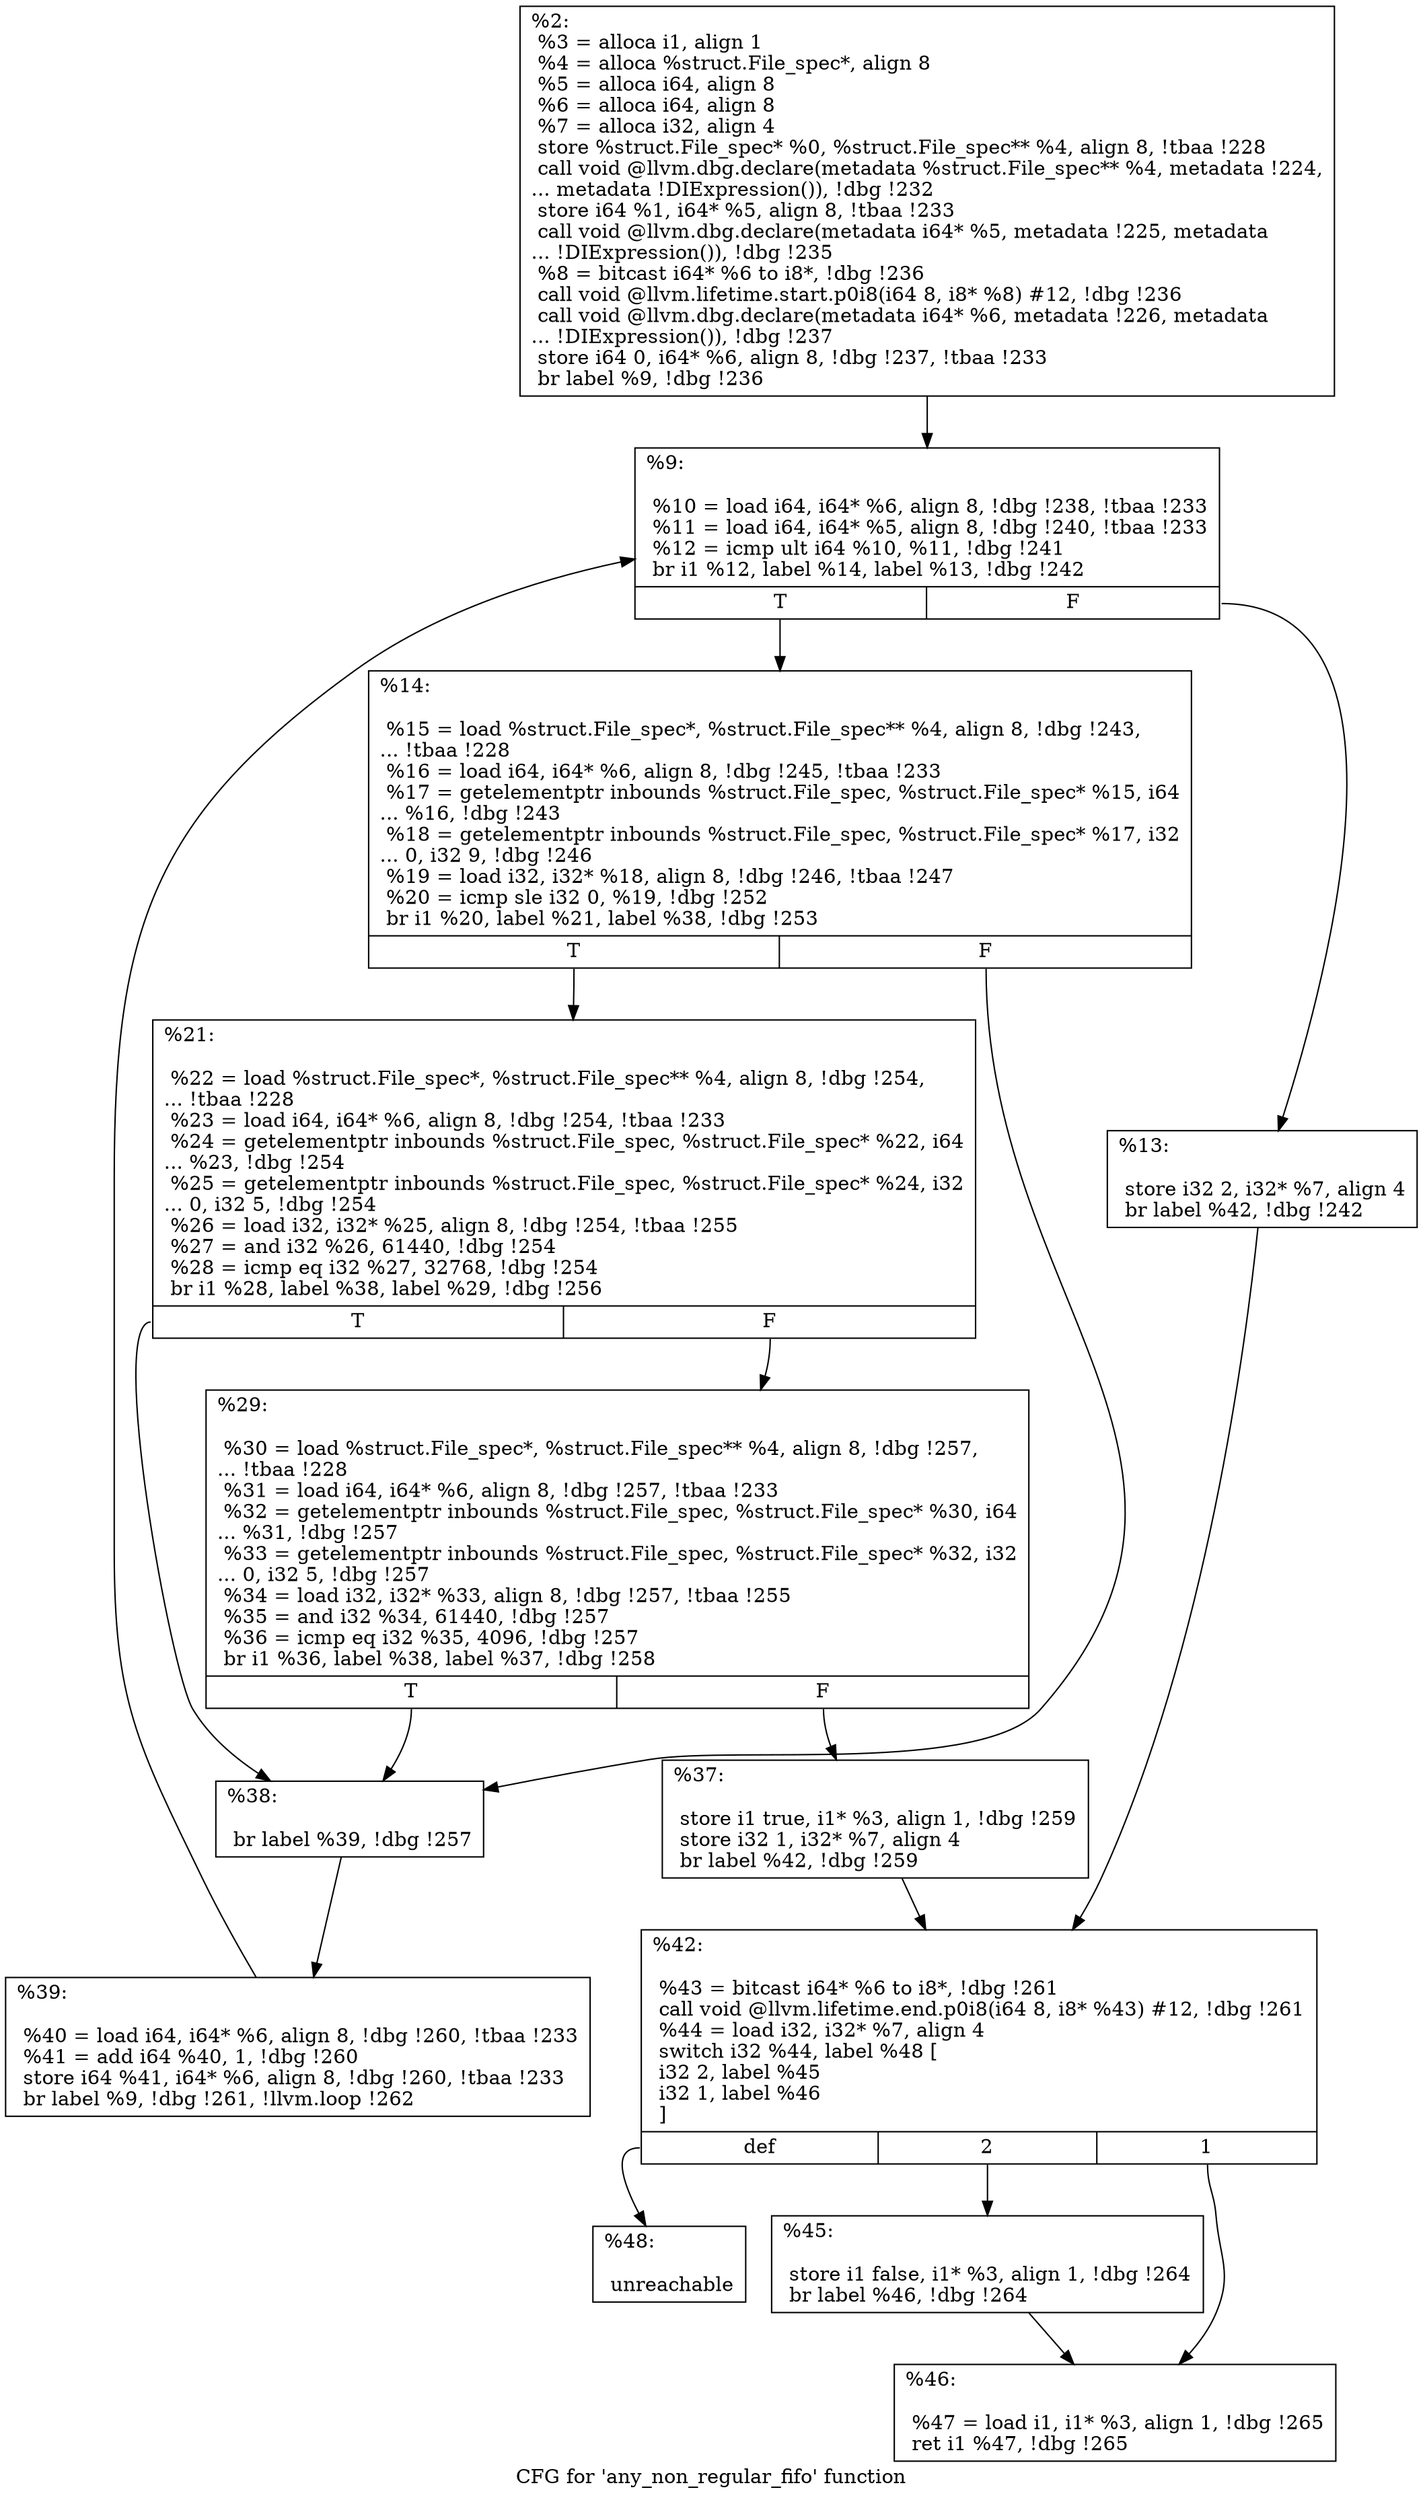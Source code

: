 digraph "CFG for 'any_non_regular_fifo' function" {
	label="CFG for 'any_non_regular_fifo' function";

	Node0x13e2ec0 [shape=record,label="{%2:\l  %3 = alloca i1, align 1\l  %4 = alloca %struct.File_spec*, align 8\l  %5 = alloca i64, align 8\l  %6 = alloca i64, align 8\l  %7 = alloca i32, align 4\l  store %struct.File_spec* %0, %struct.File_spec** %4, align 8, !tbaa !228\l  call void @llvm.dbg.declare(metadata %struct.File_spec** %4, metadata !224,\l... metadata !DIExpression()), !dbg !232\l  store i64 %1, i64* %5, align 8, !tbaa !233\l  call void @llvm.dbg.declare(metadata i64* %5, metadata !225, metadata\l... !DIExpression()), !dbg !235\l  %8 = bitcast i64* %6 to i8*, !dbg !236\l  call void @llvm.lifetime.start.p0i8(i64 8, i8* %8) #12, !dbg !236\l  call void @llvm.dbg.declare(metadata i64* %6, metadata !226, metadata\l... !DIExpression()), !dbg !237\l  store i64 0, i64* %6, align 8, !dbg !237, !tbaa !233\l  br label %9, !dbg !236\l}"];
	Node0x13e2ec0 -> Node0x13e2f80;
	Node0x13e2f80 [shape=record,label="{%9:\l\l  %10 = load i64, i64* %6, align 8, !dbg !238, !tbaa !233\l  %11 = load i64, i64* %5, align 8, !dbg !240, !tbaa !233\l  %12 = icmp ult i64 %10, %11, !dbg !241\l  br i1 %12, label %14, label %13, !dbg !242\l|{<s0>T|<s1>F}}"];
	Node0x13e2f80:s0 -> Node0x13e3020;
	Node0x13e2f80:s1 -> Node0x13e2fd0;
	Node0x13e2fd0 [shape=record,label="{%13:\l\l  store i32 2, i32* %7, align 4\l  br label %42, !dbg !242\l}"];
	Node0x13e2fd0 -> Node0x13e3200;
	Node0x13e3020 [shape=record,label="{%14:\l\l  %15 = load %struct.File_spec*, %struct.File_spec** %4, align 8, !dbg !243,\l... !tbaa !228\l  %16 = load i64, i64* %6, align 8, !dbg !245, !tbaa !233\l  %17 = getelementptr inbounds %struct.File_spec, %struct.File_spec* %15, i64\l... %16, !dbg !243\l  %18 = getelementptr inbounds %struct.File_spec, %struct.File_spec* %17, i32\l... 0, i32 9, !dbg !246\l  %19 = load i32, i32* %18, align 8, !dbg !246, !tbaa !247\l  %20 = icmp sle i32 0, %19, !dbg !252\l  br i1 %20, label %21, label %38, !dbg !253\l|{<s0>T|<s1>F}}"];
	Node0x13e3020:s0 -> Node0x13e3070;
	Node0x13e3020:s1 -> Node0x13e3160;
	Node0x13e3070 [shape=record,label="{%21:\l\l  %22 = load %struct.File_spec*, %struct.File_spec** %4, align 8, !dbg !254,\l... !tbaa !228\l  %23 = load i64, i64* %6, align 8, !dbg !254, !tbaa !233\l  %24 = getelementptr inbounds %struct.File_spec, %struct.File_spec* %22, i64\l... %23, !dbg !254\l  %25 = getelementptr inbounds %struct.File_spec, %struct.File_spec* %24, i32\l... 0, i32 5, !dbg !254\l  %26 = load i32, i32* %25, align 8, !dbg !254, !tbaa !255\l  %27 = and i32 %26, 61440, !dbg !254\l  %28 = icmp eq i32 %27, 32768, !dbg !254\l  br i1 %28, label %38, label %29, !dbg !256\l|{<s0>T|<s1>F}}"];
	Node0x13e3070:s0 -> Node0x13e3160;
	Node0x13e3070:s1 -> Node0x13e30c0;
	Node0x13e30c0 [shape=record,label="{%29:\l\l  %30 = load %struct.File_spec*, %struct.File_spec** %4, align 8, !dbg !257,\l... !tbaa !228\l  %31 = load i64, i64* %6, align 8, !dbg !257, !tbaa !233\l  %32 = getelementptr inbounds %struct.File_spec, %struct.File_spec* %30, i64\l... %31, !dbg !257\l  %33 = getelementptr inbounds %struct.File_spec, %struct.File_spec* %32, i32\l... 0, i32 5, !dbg !257\l  %34 = load i32, i32* %33, align 8, !dbg !257, !tbaa !255\l  %35 = and i32 %34, 61440, !dbg !257\l  %36 = icmp eq i32 %35, 4096, !dbg !257\l  br i1 %36, label %38, label %37, !dbg !258\l|{<s0>T|<s1>F}}"];
	Node0x13e30c0:s0 -> Node0x13e3160;
	Node0x13e30c0:s1 -> Node0x13e3110;
	Node0x13e3110 [shape=record,label="{%37:\l\l  store i1 true, i1* %3, align 1, !dbg !259\l  store i32 1, i32* %7, align 4\l  br label %42, !dbg !259\l}"];
	Node0x13e3110 -> Node0x13e3200;
	Node0x13e3160 [shape=record,label="{%38:\l\l  br label %39, !dbg !257\l}"];
	Node0x13e3160 -> Node0x13e31b0;
	Node0x13e31b0 [shape=record,label="{%39:\l\l  %40 = load i64, i64* %6, align 8, !dbg !260, !tbaa !233\l  %41 = add i64 %40, 1, !dbg !260\l  store i64 %41, i64* %6, align 8, !dbg !260, !tbaa !233\l  br label %9, !dbg !261, !llvm.loop !262\l}"];
	Node0x13e31b0 -> Node0x13e2f80;
	Node0x13e3200 [shape=record,label="{%42:\l\l  %43 = bitcast i64* %6 to i8*, !dbg !261\l  call void @llvm.lifetime.end.p0i8(i64 8, i8* %43) #12, !dbg !261\l  %44 = load i32, i32* %7, align 4\l  switch i32 %44, label %48 [\l    i32 2, label %45\l    i32 1, label %46\l  ]\l|{<s0>def|<s1>2|<s2>1}}"];
	Node0x13e3200:s0 -> Node0x13e32f0;
	Node0x13e3200:s1 -> Node0x13e3250;
	Node0x13e3200:s2 -> Node0x13e32a0;
	Node0x13e3250 [shape=record,label="{%45:\l\l  store i1 false, i1* %3, align 1, !dbg !264\l  br label %46, !dbg !264\l}"];
	Node0x13e3250 -> Node0x13e32a0;
	Node0x13e32a0 [shape=record,label="{%46:\l\l  %47 = load i1, i1* %3, align 1, !dbg !265\l  ret i1 %47, !dbg !265\l}"];
	Node0x13e32f0 [shape=record,label="{%48:\l\l  unreachable\l}"];
}

